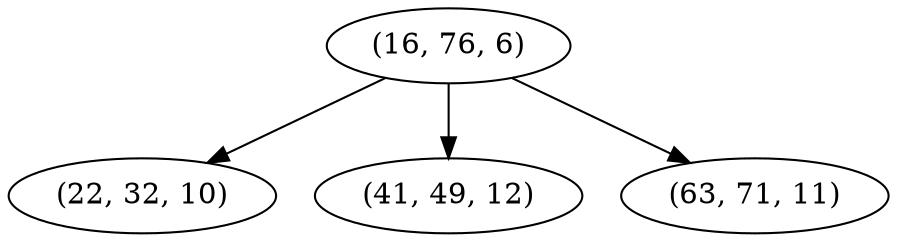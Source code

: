 digraph tree {
    "(16, 76, 6)";
    "(22, 32, 10)";
    "(41, 49, 12)";
    "(63, 71, 11)";
    "(16, 76, 6)" -> "(22, 32, 10)";
    "(16, 76, 6)" -> "(41, 49, 12)";
    "(16, 76, 6)" -> "(63, 71, 11)";
}
